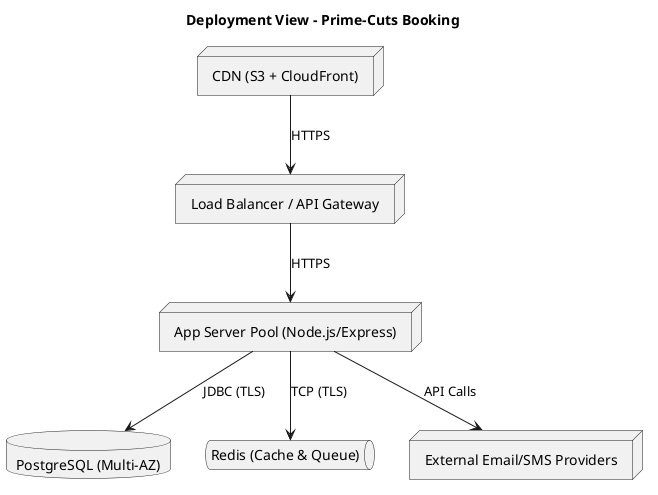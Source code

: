 @startuml
skinparam componentStyle rectangle

database "PostgreSQL (Multi-AZ)" as DB
queue "Redis (Cache & Queue)" as REDIS
node "App Server Pool (Node.js/Express)" as APP
node "Load Balancer / API Gateway" as LB
node "CDN (S3 + CloudFront)" as CDN
node "External Email/SMS Providers" as EXT

title Deployment View - Prime-Cuts Booking

CDN --> LB : HTTPS
LB --> APP : HTTPS
APP --> DB : JDBC (TLS)
APP --> REDIS : TCP (TLS)
APP --> EXT : API Calls

@enduml